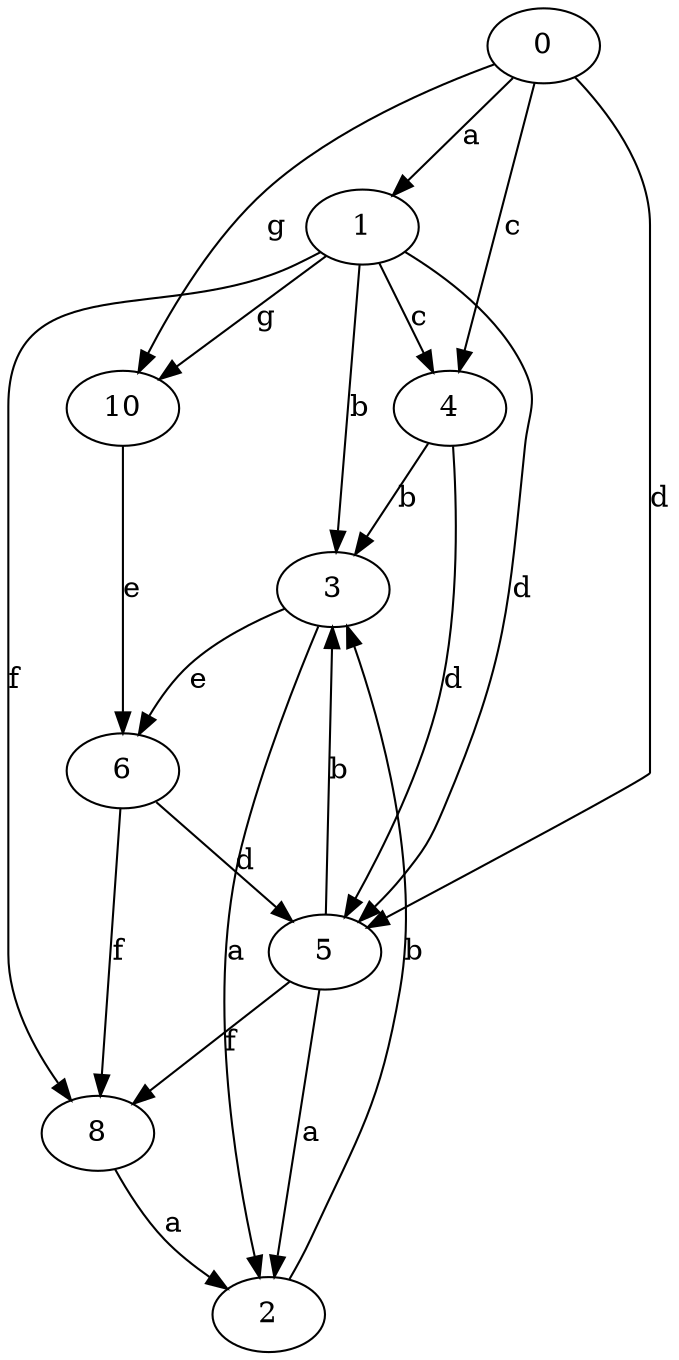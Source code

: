 strict digraph  {
1;
2;
3;
0;
4;
5;
6;
8;
10;
1 -> 3  [label=b];
1 -> 4  [label=c];
1 -> 5  [label=d];
1 -> 8  [label=f];
1 -> 10  [label=g];
2 -> 3  [label=b];
3 -> 2  [label=a];
3 -> 6  [label=e];
0 -> 1  [label=a];
0 -> 4  [label=c];
0 -> 5  [label=d];
0 -> 10  [label=g];
4 -> 3  [label=b];
4 -> 5  [label=d];
5 -> 2  [label=a];
5 -> 3  [label=b];
5 -> 8  [label=f];
6 -> 5  [label=d];
6 -> 8  [label=f];
8 -> 2  [label=a];
10 -> 6  [label=e];
}
